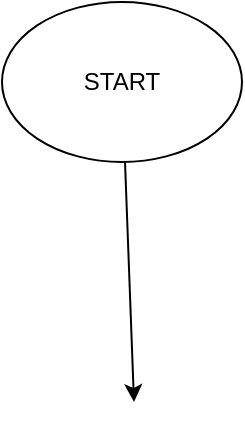<mxfile>
    <diagram id="y9YXn_7SZGhn0FTijP3E" name="Trang-1">
        <mxGraphModel dx="728" dy="680" grid="1" gridSize="10" guides="1" tooltips="1" connect="1" arrows="1" fold="1" page="1" pageScale="1" pageWidth="827" pageHeight="1169" math="0" shadow="0">
            <root>
                <mxCell id="0"/>
                <mxCell id="1" parent="0"/>
                <mxCell id="2" style="edgeStyle=none;html=1;" edge="1" parent="1" source="jusIZ1vpSqf_vMX_9myl-1">
                    <mxGeometry relative="1" as="geometry">
                        <mxPoint x="360" y="340" as="targetPoint"/>
                    </mxGeometry>
                </mxCell>
                <mxCell id="jusIZ1vpSqf_vMX_9myl-1" value="&lt;font style=&quot;vertical-align: inherit;&quot;&gt;&lt;font style=&quot;vertical-align: inherit;&quot;&gt;START&lt;/font&gt;&lt;/font&gt;" style="ellipse;whiteSpace=wrap;html=1;" parent="1" vertex="1">
                    <mxGeometry x="294" y="140" width="120" height="80" as="geometry"/>
                </mxCell>
            </root>
        </mxGraphModel>
    </diagram>
</mxfile>